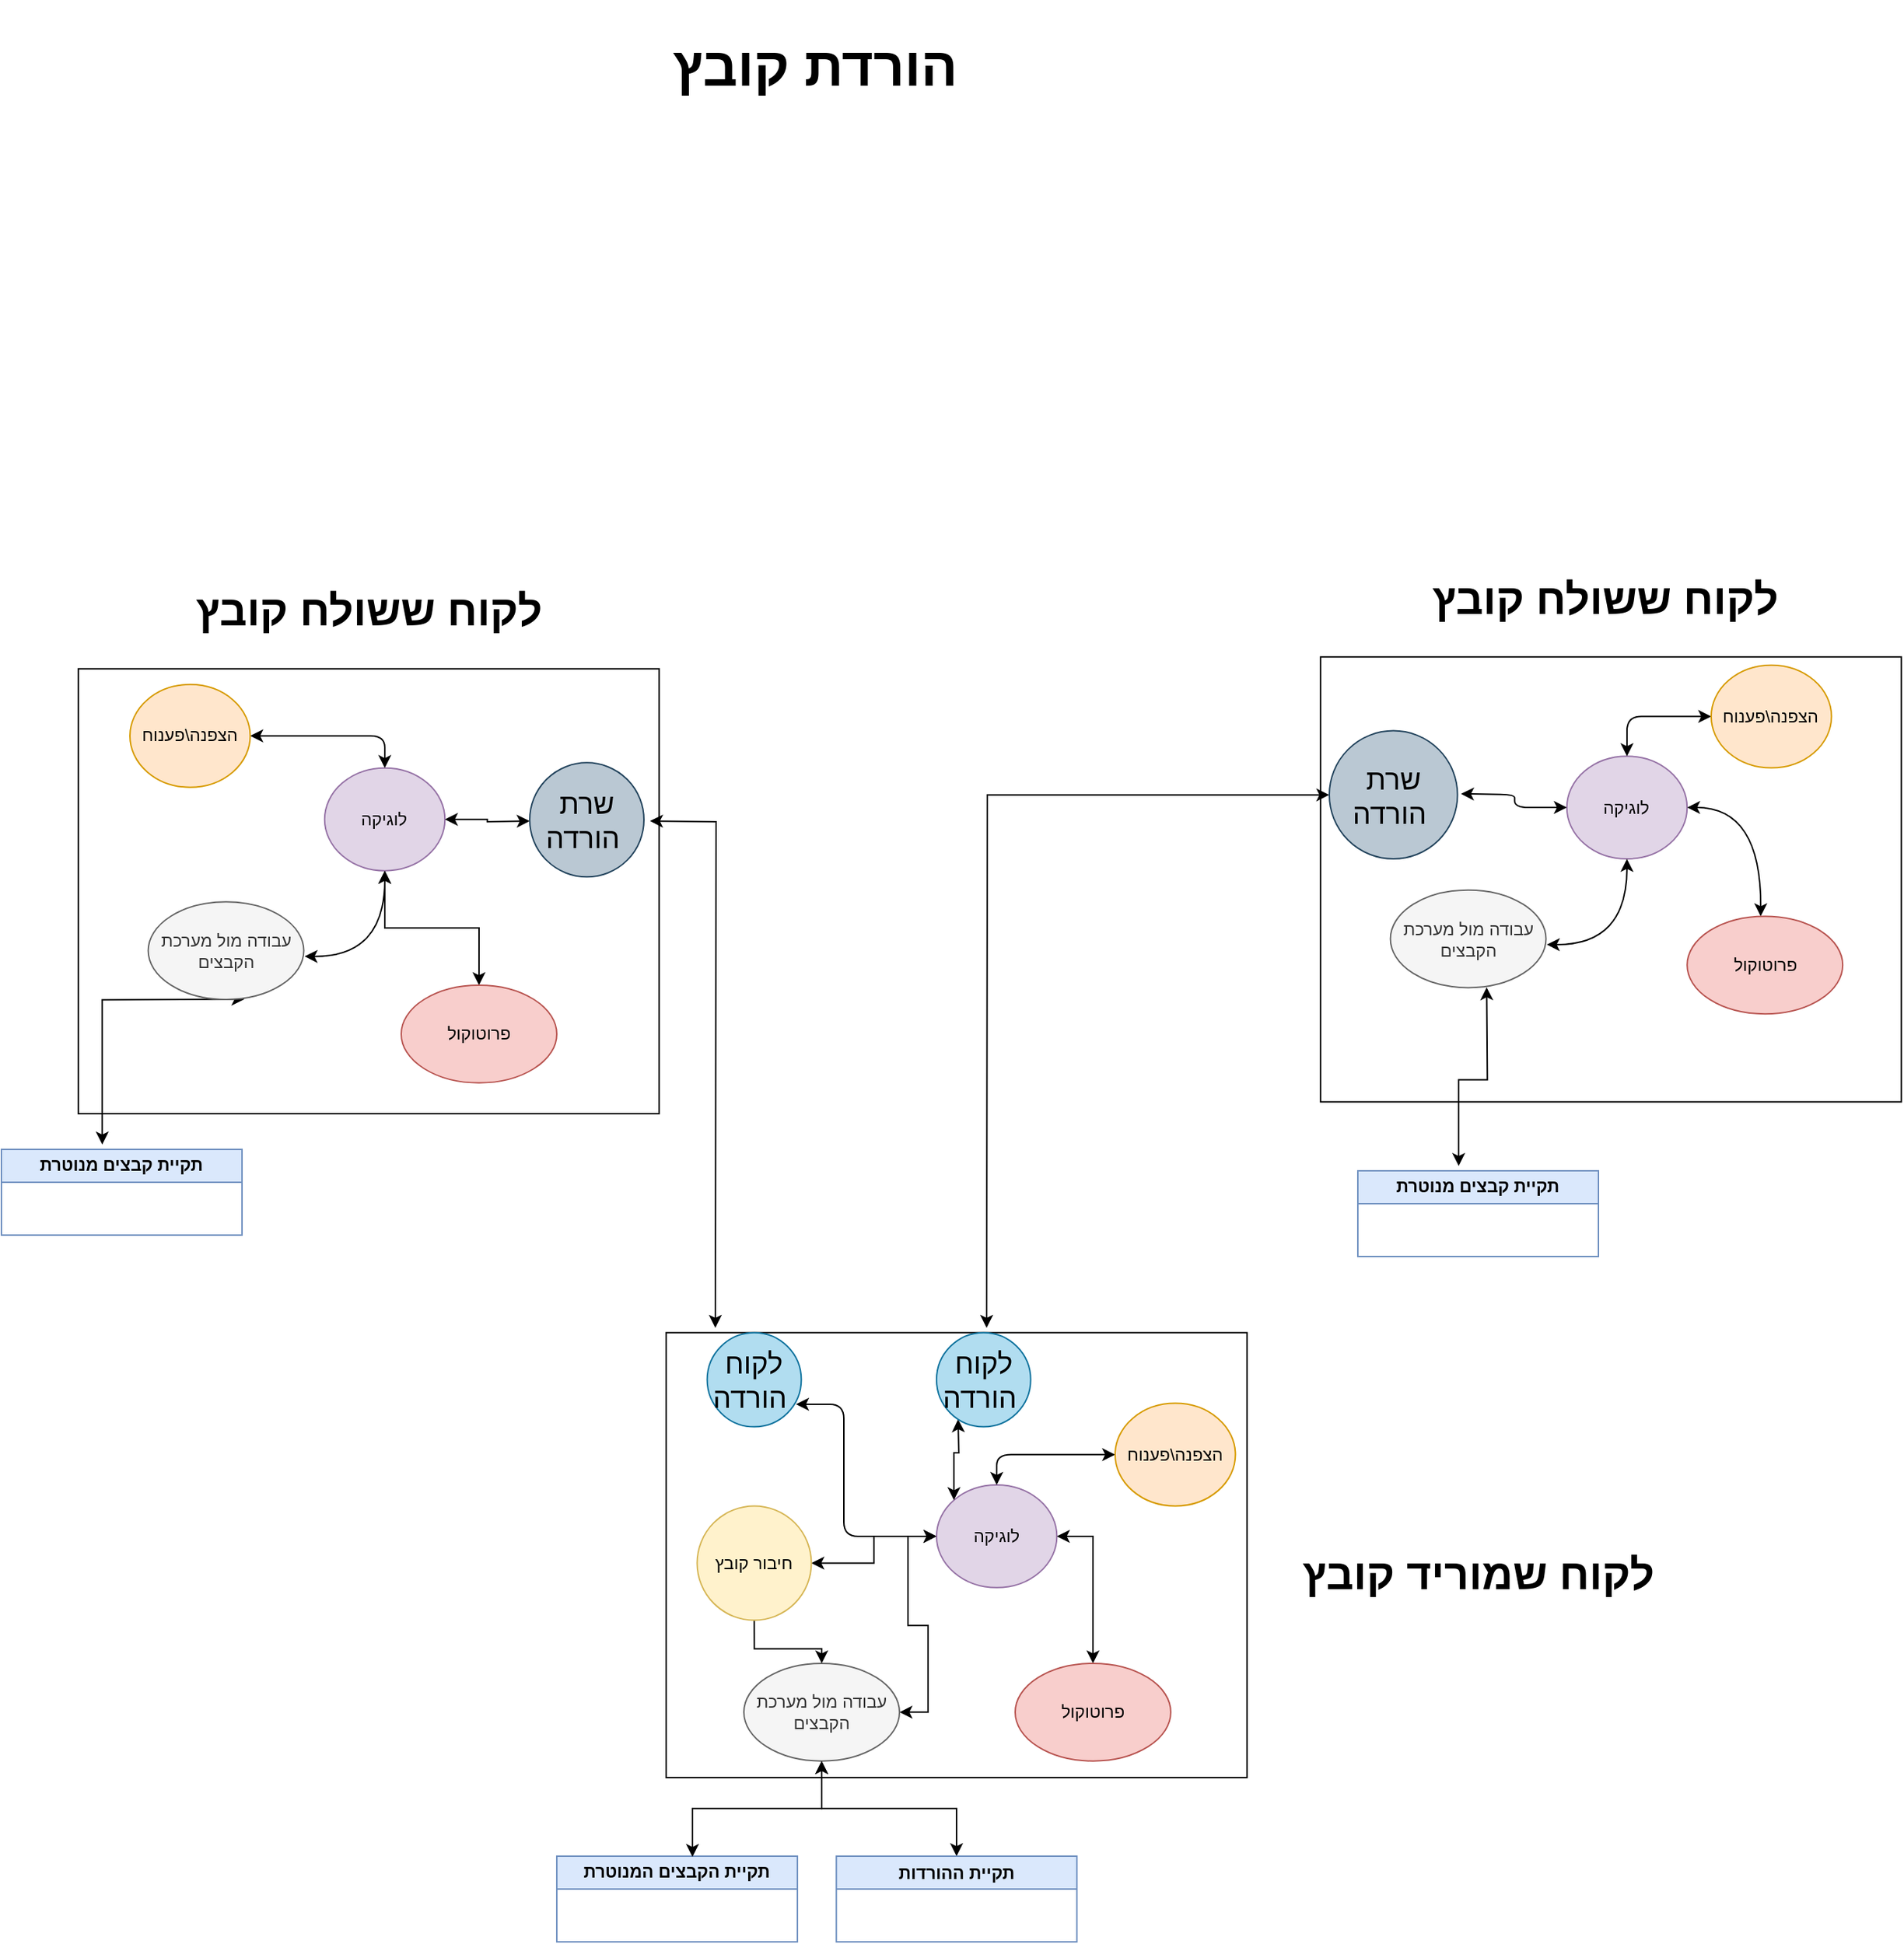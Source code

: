 <mxfile version="22.1.11" type="device" pages="2">
  <diagram name="‫עמוד-1‬" id="7ujGVMIC4xtKWr2U2t12">
    <mxGraphModel dx="1914" dy="966" grid="1" gridSize="10" guides="1" tooltips="1" connect="1" arrows="1" fold="1" page="1" pageScale="1" pageWidth="827" pageHeight="1169" math="0" shadow="0">
      <root>
        <mxCell id="0" />
        <mxCell id="1" parent="0" />
        <mxCell id="bLk-eUr5ARzQPCFEUJqk-20" value="&lt;h1 style=&quot;font-size: 38px;&quot;&gt;הורדת קובץ&lt;/h1&gt;" style="text;html=1;strokeColor=none;fillColor=none;spacing=5;spacingTop=-20;whiteSpace=wrap;overflow=hidden;rounded=0;fontSize=38;align=center;" parent="1" vertex="1">
          <mxGeometry x="470" y="20" width="720" height="60" as="geometry" />
        </mxCell>
        <mxCell id="31zJLPRy_C4L5xMZFLWY-6" value="" style="rounded=0;whiteSpace=wrap;html=1;container=0;" parent="1" vertex="1">
          <mxGeometry x="1183.871" y="470.117" width="406.78" height="311.6" as="geometry" />
        </mxCell>
        <mxCell id="31zJLPRy_C4L5xMZFLWY-7" value="תקיית קבצים מנוטרת" style="swimlane;whiteSpace=wrap;html=1;fillColor=#dae8fc;strokeColor=#6c8ebf;" parent="1" vertex="1">
          <mxGeometry x="1210" y="829.996" width="168.493" height="59.951" as="geometry" />
        </mxCell>
        <mxCell id="31zJLPRy_C4L5xMZFLWY-9" value="לוגיקה" style="ellipse;whiteSpace=wrap;html=1;fillColor=#e1d5e7;strokeColor=#9673a6;" parent="1" vertex="1">
          <mxGeometry x="1356.37" y="539.607" width="84.247" height="71.941" as="geometry" />
        </mxCell>
        <mxCell id="31zJLPRy_C4L5xMZFLWY-10" style="edgeStyle=orthogonalEdgeStyle;orthogonalLoop=1;jettySize=auto;html=1;startArrow=classic;startFill=1;endArrow=classic;endFill=1;curved=1;" parent="1" target="31zJLPRy_C4L5xMZFLWY-9" edge="1">
          <mxGeometry relative="1" as="geometry">
            <mxPoint x="1342.303" y="671.517" as="sourcePoint" />
          </mxGeometry>
        </mxCell>
        <mxCell id="31zJLPRy_C4L5xMZFLWY-11" style="edgeStyle=orthogonalEdgeStyle;orthogonalLoop=1;jettySize=auto;html=1;startArrow=classic;startFill=1;curved=1;" parent="1" source="31zJLPRy_C4L5xMZFLWY-9" edge="1">
          <mxGeometry relative="1" as="geometry">
            <mxPoint x="1492.121" y="651.713" as="targetPoint" />
          </mxGeometry>
        </mxCell>
        <mxCell id="31zJLPRy_C4L5xMZFLWY-12" style="edgeStyle=orthogonalEdgeStyle;orthogonalLoop=1;jettySize=auto;html=1;entryX=0.5;entryY=0;entryDx=0;entryDy=0;startArrow=classic;startFill=1;rounded=1;" parent="1" source="31zJLPRy_C4L5xMZFLWY-13" target="31zJLPRy_C4L5xMZFLWY-9" edge="1">
          <mxGeometry relative="1" as="geometry" />
        </mxCell>
        <mxCell id="31zJLPRy_C4L5xMZFLWY-13" value="הצפנה\פענוח" style="ellipse;whiteSpace=wrap;html=1;fillColor=#ffe6cc;strokeColor=#d79b00;" parent="1" vertex="1">
          <mxGeometry x="1457.468" y="475.816" width="84.247" height="71.941" as="geometry" />
        </mxCell>
        <mxCell id="31zJLPRy_C4L5xMZFLWY-15" style="edgeStyle=orthogonalEdgeStyle;rounded=1;orthogonalLoop=1;jettySize=auto;html=1;entryX=1;entryY=0.5;entryDx=0;entryDy=0;startArrow=classic;startFill=1;" parent="1" source="31zJLPRy_C4L5xMZFLWY-9" edge="1">
          <mxGeometry relative="1" as="geometry">
            <mxPoint x="1282.247" y="565.972" as="targetPoint" />
          </mxGeometry>
        </mxCell>
        <mxCell id="31zJLPRy_C4L5xMZFLWY-16" style="edgeStyle=orthogonalEdgeStyle;rounded=0;orthogonalLoop=1;jettySize=auto;html=1;entryX=0.419;entryY=-0.057;entryDx=0;entryDy=0;entryPerimeter=0;endArrow=classic;endFill=1;startArrow=classic;startFill=1;" parent="1" target="31zJLPRy_C4L5xMZFLWY-7" edge="1">
          <mxGeometry relative="1" as="geometry">
            <mxPoint x="1300.201" y="701.471" as="sourcePoint" />
          </mxGeometry>
        </mxCell>
        <mxCell id="31zJLPRy_C4L5xMZFLWY-17" value="&lt;h1 style=&quot;font-size: 30px;&quot;&gt;לקוח ששולח קובץ&amp;nbsp;&lt;/h1&gt;" style="text;html=1;strokeColor=none;fillColor=none;spacing=5;spacingTop=-20;whiteSpace=wrap;overflow=hidden;rounded=0;fontSize=30;align=center;" parent="1" vertex="1">
          <mxGeometry x="1232.808" y="401.72" width="308.904" height="59.951" as="geometry" />
        </mxCell>
        <mxCell id="31zJLPRy_C4L5xMZFLWY-20" value="פרוטוקול" style="ellipse;whiteSpace=wrap;html=1;fillColor=#f8cecc;strokeColor=#b85450;container=0;" parent="1" vertex="1">
          <mxGeometry x="1440.62" y="651.717" width="108.958" height="68.4" as="geometry" />
        </mxCell>
        <mxCell id="31zJLPRy_C4L5xMZFLWY-21" value="עבודה מול מערכת הקבצים" style="ellipse;whiteSpace=wrap;html=1;fillColor=#f5f5f5;fontColor=#333333;strokeColor=#666666;container=0;" parent="1" vertex="1">
          <mxGeometry x="1232.807" y="633.317" width="108.958" height="68.4" as="geometry" />
        </mxCell>
        <mxCell id="31zJLPRy_C4L5xMZFLWY-23" value="" style="rounded=0;whiteSpace=wrap;html=1;container=0;" parent="1" vertex="1">
          <mxGeometry x="313.871" y="478.397" width="406.78" height="311.6" as="geometry" />
        </mxCell>
        <mxCell id="31zJLPRy_C4L5xMZFLWY-24" value="תקיית קבצים מנוטרת" style="swimlane;whiteSpace=wrap;html=1;fillColor=#dae8fc;strokeColor=#6c8ebf;" parent="1" vertex="1">
          <mxGeometry x="260" y="814.996" width="168.493" height="59.951" as="geometry" />
        </mxCell>
        <mxCell id="31zJLPRy_C4L5xMZFLWY-26" value="לוגיקה" style="ellipse;whiteSpace=wrap;html=1;fillColor=#e1d5e7;strokeColor=#9673a6;" parent="1" vertex="1">
          <mxGeometry x="486.37" y="547.887" width="84.247" height="71.941" as="geometry" />
        </mxCell>
        <mxCell id="31zJLPRy_C4L5xMZFLWY-27" style="edgeStyle=orthogonalEdgeStyle;orthogonalLoop=1;jettySize=auto;html=1;startArrow=classic;startFill=1;endArrow=classic;endFill=1;curved=1;" parent="1" target="31zJLPRy_C4L5xMZFLWY-26" edge="1">
          <mxGeometry relative="1" as="geometry">
            <mxPoint x="472.303" y="679.797" as="sourcePoint" />
          </mxGeometry>
        </mxCell>
        <mxCell id="31zJLPRy_C4L5xMZFLWY-29" style="edgeStyle=orthogonalEdgeStyle;orthogonalLoop=1;jettySize=auto;html=1;entryX=0.5;entryY=0;entryDx=0;entryDy=0;startArrow=classic;startFill=1;rounded=1;" parent="1" source="31zJLPRy_C4L5xMZFLWY-30" target="31zJLPRy_C4L5xMZFLWY-26" edge="1">
          <mxGeometry relative="1" as="geometry" />
        </mxCell>
        <mxCell id="31zJLPRy_C4L5xMZFLWY-30" value="הצפנה\פענוח" style="ellipse;whiteSpace=wrap;html=1;fillColor=#ffe6cc;strokeColor=#d79b00;" parent="1" vertex="1">
          <mxGeometry x="349.998" y="489.426" width="84.247" height="71.941" as="geometry" />
        </mxCell>
        <mxCell id="2HUswTL0r-TGX-5WbBjH-19" style="edgeStyle=orthogonalEdgeStyle;rounded=0;orthogonalLoop=1;jettySize=auto;html=1;startArrow=classic;startFill=1;" parent="1" target="31zJLPRy_C4L5xMZFLWY-26" edge="1">
          <mxGeometry relative="1" as="geometry">
            <mxPoint x="630.0" y="585" as="sourcePoint" />
          </mxGeometry>
        </mxCell>
        <mxCell id="2HUswTL0r-TGX-5WbBjH-30" style="edgeStyle=orthogonalEdgeStyle;rounded=0;orthogonalLoop=1;jettySize=auto;html=1;startArrow=classic;startFill=1;" parent="1" edge="1">
          <mxGeometry relative="1" as="geometry">
            <mxPoint x="760" y="940" as="targetPoint" />
            <mxPoint x="714.247" y="585" as="sourcePoint" />
          </mxGeometry>
        </mxCell>
        <mxCell id="31zJLPRy_C4L5xMZFLWY-33" style="edgeStyle=orthogonalEdgeStyle;rounded=0;orthogonalLoop=1;jettySize=auto;html=1;entryX=0.419;entryY=-0.057;entryDx=0;entryDy=0;entryPerimeter=0;endArrow=classic;endFill=1;startArrow=classic;startFill=1;" parent="1" target="31zJLPRy_C4L5xMZFLWY-24" edge="1">
          <mxGeometry relative="1" as="geometry">
            <mxPoint x="430.201" y="709.751" as="sourcePoint" />
          </mxGeometry>
        </mxCell>
        <mxCell id="31zJLPRy_C4L5xMZFLWY-34" value="&lt;h1 style=&quot;font-size: 30px;&quot;&gt;לקוח ששולח קובץ&lt;/h1&gt;" style="text;html=1;strokeColor=none;fillColor=none;spacing=5;spacingTop=-20;whiteSpace=wrap;overflow=hidden;rounded=0;fontSize=30;align=center;" parent="1" vertex="1">
          <mxGeometry x="362.808" y="410.0" width="308.904" height="59.951" as="geometry" />
        </mxCell>
        <mxCell id="2HUswTL0r-TGX-5WbBjH-18" style="edgeStyle=orthogonalEdgeStyle;rounded=0;orthogonalLoop=1;jettySize=auto;html=1;startArrow=classic;startFill=1;" parent="1" source="31zJLPRy_C4L5xMZFLWY-37" target="31zJLPRy_C4L5xMZFLWY-26" edge="1">
          <mxGeometry relative="1" as="geometry" />
        </mxCell>
        <mxCell id="31zJLPRy_C4L5xMZFLWY-37" value="פרוטוקול" style="ellipse;whiteSpace=wrap;html=1;fillColor=#f8cecc;strokeColor=#b85450;container=0;" parent="1" vertex="1">
          <mxGeometry x="540.0" y="699.997" width="108.958" height="68.4" as="geometry" />
        </mxCell>
        <mxCell id="31zJLPRy_C4L5xMZFLWY-38" value="עבודה מול מערכת הקבצים" style="ellipse;whiteSpace=wrap;html=1;fillColor=#f5f5f5;fontColor=#333333;strokeColor=#666666;container=0;" parent="1" vertex="1">
          <mxGeometry x="362.807" y="641.597" width="108.958" height="68.4" as="geometry" />
        </mxCell>
        <mxCell id="2HUswTL0r-TGX-5WbBjH-1" value="" style="rounded=0;whiteSpace=wrap;html=1;container=0;" parent="1" vertex="1">
          <mxGeometry x="725.581" y="943.347" width="406.78" height="311.6" as="geometry" />
        </mxCell>
        <mxCell id="2HUswTL0r-TGX-5WbBjH-2" value="תקיית הקבצים המנוטרת" style="swimlane;whiteSpace=wrap;html=1;fillColor=#dae8fc;strokeColor=#6c8ebf;" parent="1" vertex="1">
          <mxGeometry x="648.96" y="1309.996" width="168.493" height="59.951" as="geometry" />
        </mxCell>
        <mxCell id="2HUswTL0r-TGX-5WbBjH-26" style="edgeStyle=orthogonalEdgeStyle;rounded=0;orthogonalLoop=1;jettySize=auto;html=1;startArrow=classic;startFill=1;" parent="1" source="2HUswTL0r-TGX-5WbBjH-4" target="2HUswTL0r-TGX-5WbBjH-25" edge="1">
          <mxGeometry relative="1" as="geometry" />
        </mxCell>
        <mxCell id="2HUswTL0r-TGX-5WbBjH-27" style="edgeStyle=orthogonalEdgeStyle;rounded=0;orthogonalLoop=1;jettySize=auto;html=1;entryX=1;entryY=0.5;entryDx=0;entryDy=0;startArrow=classic;startFill=1;" parent="1" source="2HUswTL0r-TGX-5WbBjH-4" target="2HUswTL0r-TGX-5WbBjH-16" edge="1">
          <mxGeometry relative="1" as="geometry" />
        </mxCell>
        <mxCell id="2HUswTL0r-TGX-5WbBjH-4" value="לוגיקה" style="ellipse;whiteSpace=wrap;html=1;fillColor=#e1d5e7;strokeColor=#9673a6;" parent="1" vertex="1">
          <mxGeometry x="914.93" y="1049.997" width="84.247" height="71.941" as="geometry" />
        </mxCell>
        <mxCell id="2HUswTL0r-TGX-5WbBjH-7" style="edgeStyle=orthogonalEdgeStyle;orthogonalLoop=1;jettySize=auto;html=1;entryX=0.5;entryY=0;entryDx=0;entryDy=0;startArrow=classic;startFill=1;rounded=1;" parent="1" source="2HUswTL0r-TGX-5WbBjH-8" target="2HUswTL0r-TGX-5WbBjH-4" edge="1">
          <mxGeometry relative="1" as="geometry" />
        </mxCell>
        <mxCell id="2HUswTL0r-TGX-5WbBjH-8" value="הצפנה\פענוח" style="ellipse;whiteSpace=wrap;html=1;fillColor=#ffe6cc;strokeColor=#d79b00;" parent="1" vertex="1">
          <mxGeometry x="1039.998" y="992.786" width="84.247" height="71.941" as="geometry" />
        </mxCell>
        <mxCell id="2HUswTL0r-TGX-5WbBjH-10" style="edgeStyle=orthogonalEdgeStyle;rounded=1;orthogonalLoop=1;jettySize=auto;html=1;entryX=0.944;entryY=0.761;entryDx=0;entryDy=0;startArrow=classic;startFill=1;entryPerimeter=0;" parent="1" source="2HUswTL0r-TGX-5WbBjH-4" target="H01EyAHXmAEUBpOJaVpm-3" edge="1">
          <mxGeometry relative="1" as="geometry">
            <mxPoint x="827.247" y="995.972" as="targetPoint" />
            <Array as="points">
              <mxPoint x="850" y="1086" />
              <mxPoint x="850" y="994" />
            </Array>
          </mxGeometry>
        </mxCell>
        <mxCell id="2HUswTL0r-TGX-5WbBjH-12" value="&lt;h1 style=&quot;font-size: 30px;&quot;&gt;לקוח שמוריד קובץ&lt;/h1&gt;" style="text;html=1;strokeColor=none;fillColor=none;spacing=5;spacingTop=-20;whiteSpace=wrap;overflow=hidden;rounded=0;fontSize=30;align=center;" parent="1" vertex="1">
          <mxGeometry x="1139.798" y="1084.78" width="308.904" height="59.951" as="geometry" />
        </mxCell>
        <mxCell id="2HUswTL0r-TGX-5WbBjH-23" style="edgeStyle=orthogonalEdgeStyle;rounded=0;orthogonalLoop=1;jettySize=auto;html=1;entryX=1;entryY=0.5;entryDx=0;entryDy=0;startArrow=classic;startFill=1;" parent="1" source="2HUswTL0r-TGX-5WbBjH-15" target="2HUswTL0r-TGX-5WbBjH-4" edge="1">
          <mxGeometry relative="1" as="geometry" />
        </mxCell>
        <mxCell id="2HUswTL0r-TGX-5WbBjH-15" value="פרוטוקול" style="ellipse;whiteSpace=wrap;html=1;fillColor=#f8cecc;strokeColor=#b85450;container=0;" parent="1" vertex="1">
          <mxGeometry x="970.0" y="1174.947" width="108.958" height="68.4" as="geometry" />
        </mxCell>
        <mxCell id="2HUswTL0r-TGX-5WbBjH-16" value="עבודה מול מערכת הקבצים" style="ellipse;whiteSpace=wrap;html=1;fillColor=#f5f5f5;fontColor=#333333;strokeColor=#666666;container=0;" parent="1" vertex="1">
          <mxGeometry x="779.997" y="1174.947" width="108.958" height="68.4" as="geometry" />
        </mxCell>
        <mxCell id="2HUswTL0r-TGX-5WbBjH-24" style="edgeStyle=orthogonalEdgeStyle;rounded=0;orthogonalLoop=1;jettySize=auto;html=1;entryX=0.564;entryY=0.009;entryDx=0;entryDy=0;entryPerimeter=0;startArrow=classic;startFill=1;" parent="1" source="2HUswTL0r-TGX-5WbBjH-16" target="2HUswTL0r-TGX-5WbBjH-2" edge="1">
          <mxGeometry relative="1" as="geometry" />
        </mxCell>
        <mxCell id="nAmVYBw0SLx3dXpea19t-2" style="edgeStyle=orthogonalEdgeStyle;rounded=0;orthogonalLoop=1;jettySize=auto;html=1;" parent="1" source="2HUswTL0r-TGX-5WbBjH-25" target="2HUswTL0r-TGX-5WbBjH-16" edge="1">
          <mxGeometry relative="1" as="geometry" />
        </mxCell>
        <mxCell id="2HUswTL0r-TGX-5WbBjH-25" value="חיבור קובץ" style="ellipse;whiteSpace=wrap;html=1;aspect=fixed;fillColor=#fff2cc;strokeColor=#d6b656;" parent="1" vertex="1">
          <mxGeometry x="747.25" y="1064.73" width="80" height="80" as="geometry" />
        </mxCell>
        <mxCell id="cZDx4brn1TzD2IdqhFmU-2" style="edgeStyle=orthogonalEdgeStyle;rounded=0;orthogonalLoop=1;jettySize=auto;html=1;entryX=0.5;entryY=1;entryDx=0;entryDy=0;startArrow=classic;startFill=1;" parent="1" source="cZDx4brn1TzD2IdqhFmU-1" target="2HUswTL0r-TGX-5WbBjH-16" edge="1">
          <mxGeometry relative="1" as="geometry" />
        </mxCell>
        <mxCell id="cZDx4brn1TzD2IdqhFmU-1" value="תקיית ההורדות" style="swimlane;whiteSpace=wrap;html=1;fillColor=#dae8fc;strokeColor=#6c8ebf;" parent="1" vertex="1">
          <mxGeometry x="844.73" y="1310" width="168.49" height="59.95" as="geometry" />
        </mxCell>
        <mxCell id="H01EyAHXmAEUBpOJaVpm-1" style="edgeStyle=orthogonalEdgeStyle;rounded=0;orthogonalLoop=1;jettySize=auto;html=1;entryX=0;entryY=0;entryDx=0;entryDy=0;startArrow=classic;startFill=1;" edge="1" parent="1" target="2HUswTL0r-TGX-5WbBjH-4">
          <mxGeometry relative="1" as="geometry">
            <mxPoint x="930" y="1004" as="sourcePoint" />
          </mxGeometry>
        </mxCell>
        <mxCell id="H01EyAHXmAEUBpOJaVpm-2" value="&lt;span style=&quot;font-size: 20px;&quot;&gt;לקוח הורדה&amp;nbsp;&lt;/span&gt;" style="ellipse;whiteSpace=wrap;html=1;aspect=fixed;fillColor=#b1ddf0;strokeColor=#10739e;" vertex="1" parent="1">
          <mxGeometry x="914.93" y="943.35" width="65.91" height="65.91" as="geometry" />
        </mxCell>
        <mxCell id="H01EyAHXmAEUBpOJaVpm-3" value="&lt;span style=&quot;font-size: 20px;&quot;&gt;לקוח הורדה&amp;nbsp;&lt;/span&gt;" style="ellipse;whiteSpace=wrap;html=1;aspect=fixed;fillColor=#b1ddf0;strokeColor=#10739e;" vertex="1" parent="1">
          <mxGeometry x="754.3" y="943.35" width="65.91" height="65.91" as="geometry" />
        </mxCell>
        <mxCell id="H01EyAHXmAEUBpOJaVpm-4" value="&lt;span style=&quot;font-size: 20px;&quot;&gt;שרת הורדה&amp;nbsp;&lt;/span&gt;" style="ellipse;whiteSpace=wrap;html=1;aspect=fixed;fillColor=#bac8d3;strokeColor=#23445d;" vertex="1" parent="1">
          <mxGeometry x="630" y="544.17" width="80" height="80" as="geometry" />
        </mxCell>
        <mxCell id="H01EyAHXmAEUBpOJaVpm-6" style="edgeStyle=orthogonalEdgeStyle;rounded=0;orthogonalLoop=1;jettySize=auto;html=1;startArrow=classic;startFill=1;" edge="1" parent="1" source="H01EyAHXmAEUBpOJaVpm-5">
          <mxGeometry relative="1" as="geometry">
            <mxPoint x="950" y="940" as="targetPoint" />
          </mxGeometry>
        </mxCell>
        <mxCell id="H01EyAHXmAEUBpOJaVpm-5" value="&lt;span style=&quot;font-size: 20px;&quot;&gt;שרת הורדה&amp;nbsp;&lt;/span&gt;" style="ellipse;whiteSpace=wrap;html=1;aspect=fixed;fillColor=#bac8d3;strokeColor=#23445d;" vertex="1" parent="1">
          <mxGeometry x="1190" y="521.77" width="89.78" height="89.78" as="geometry" />
        </mxCell>
      </root>
    </mxGraphModel>
  </diagram>
  <diagram id="w-Ln1UiFjOK_LUurywYE" name="‫עמוד-2‬">
    <mxGraphModel dx="798" dy="411" grid="1" gridSize="10" guides="1" tooltips="1" connect="1" arrows="1" fold="1" page="1" pageScale="1" pageWidth="827" pageHeight="1169" math="0" shadow="0">
      <root>
        <mxCell id="0" />
        <mxCell id="1" parent="0" />
      </root>
    </mxGraphModel>
  </diagram>
</mxfile>

